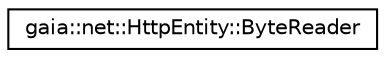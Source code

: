 digraph G
{
  edge [fontname="Helvetica",fontsize="10",labelfontname="Helvetica",labelfontsize="10"];
  node [fontname="Helvetica",fontsize="10",shape=record];
  rankdir=LR;
  Node1 [label="gaia::net::HttpEntity::ByteReader",height=0.2,width=0.4,color="black", fillcolor="white", style="filled",URL="$dd/d7e/classgaia_1_1net_1_1_http_entity_1_1_byte_reader.html",tooltip="Help to read byte data from HttpEntity."];
}
